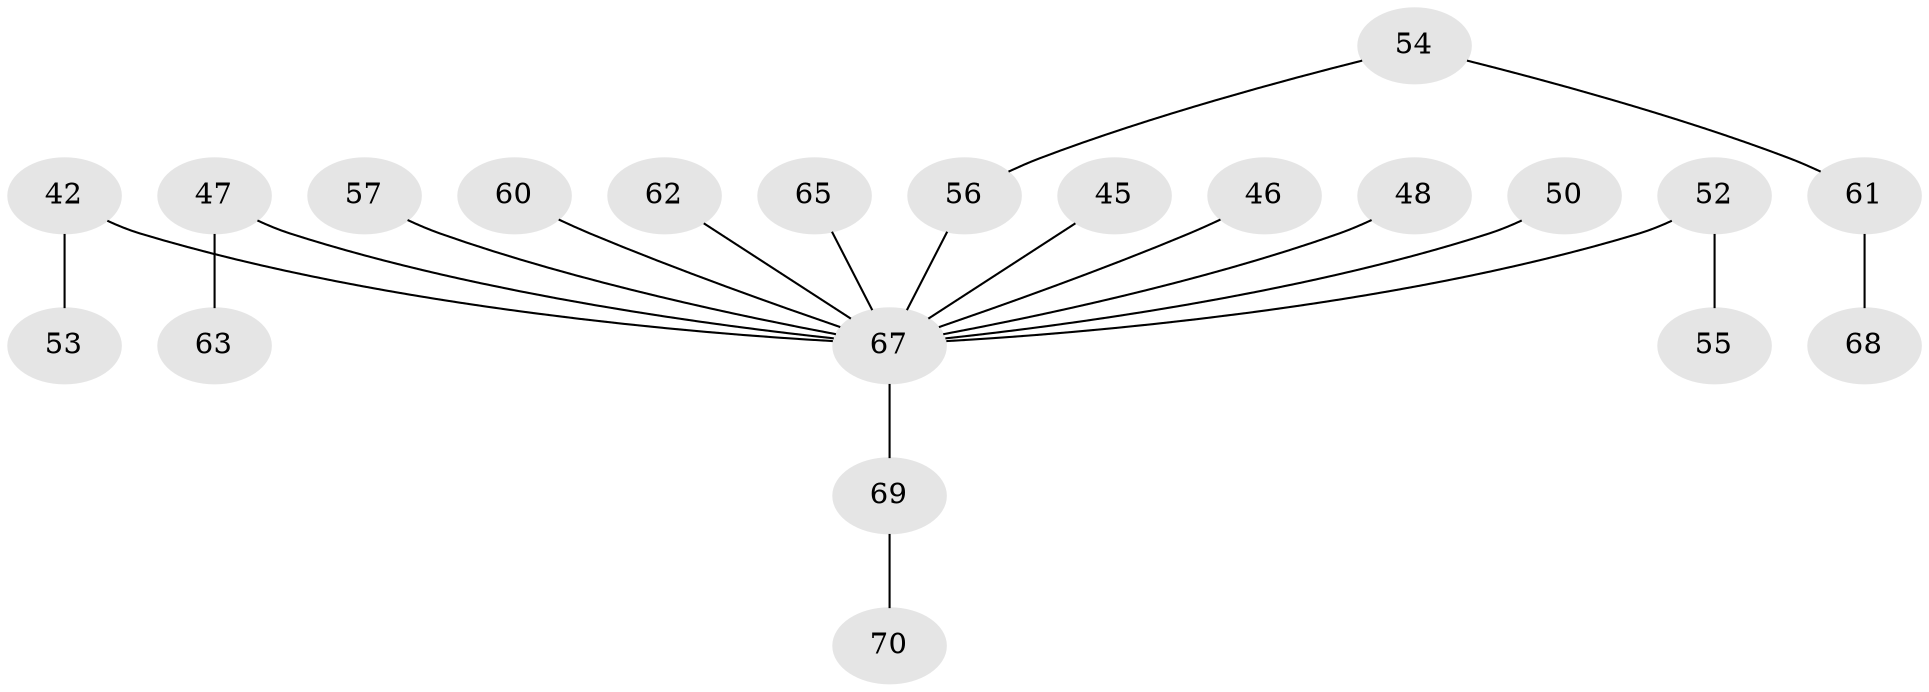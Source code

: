 // original degree distribution, {3: 0.15714285714285714, 5: 0.04285714285714286, 6: 0.014285714285714285, 4: 0.014285714285714285, 2: 0.37142857142857144, 1: 0.4}
// Generated by graph-tools (version 1.1) at 2025/56/03/04/25 21:56:07]
// undirected, 21 vertices, 20 edges
graph export_dot {
graph [start="1"]
  node [color=gray90,style=filled];
  42 [super="+35"];
  45;
  46;
  47;
  48;
  50;
  52;
  53;
  54;
  55;
  56 [super="+51"];
  57;
  60;
  61;
  62;
  63;
  65;
  67 [super="+34+66+39+43+44+41"];
  68;
  69;
  70;
  42 -- 67;
  42 -- 53;
  45 -- 67;
  46 -- 67;
  47 -- 63;
  47 -- 67;
  48 -- 67;
  50 -- 67;
  52 -- 55;
  52 -- 67;
  54 -- 61;
  54 -- 56;
  56 -- 67;
  57 -- 67;
  60 -- 67;
  61 -- 68;
  62 -- 67;
  65 -- 67;
  67 -- 69;
  69 -- 70;
}

